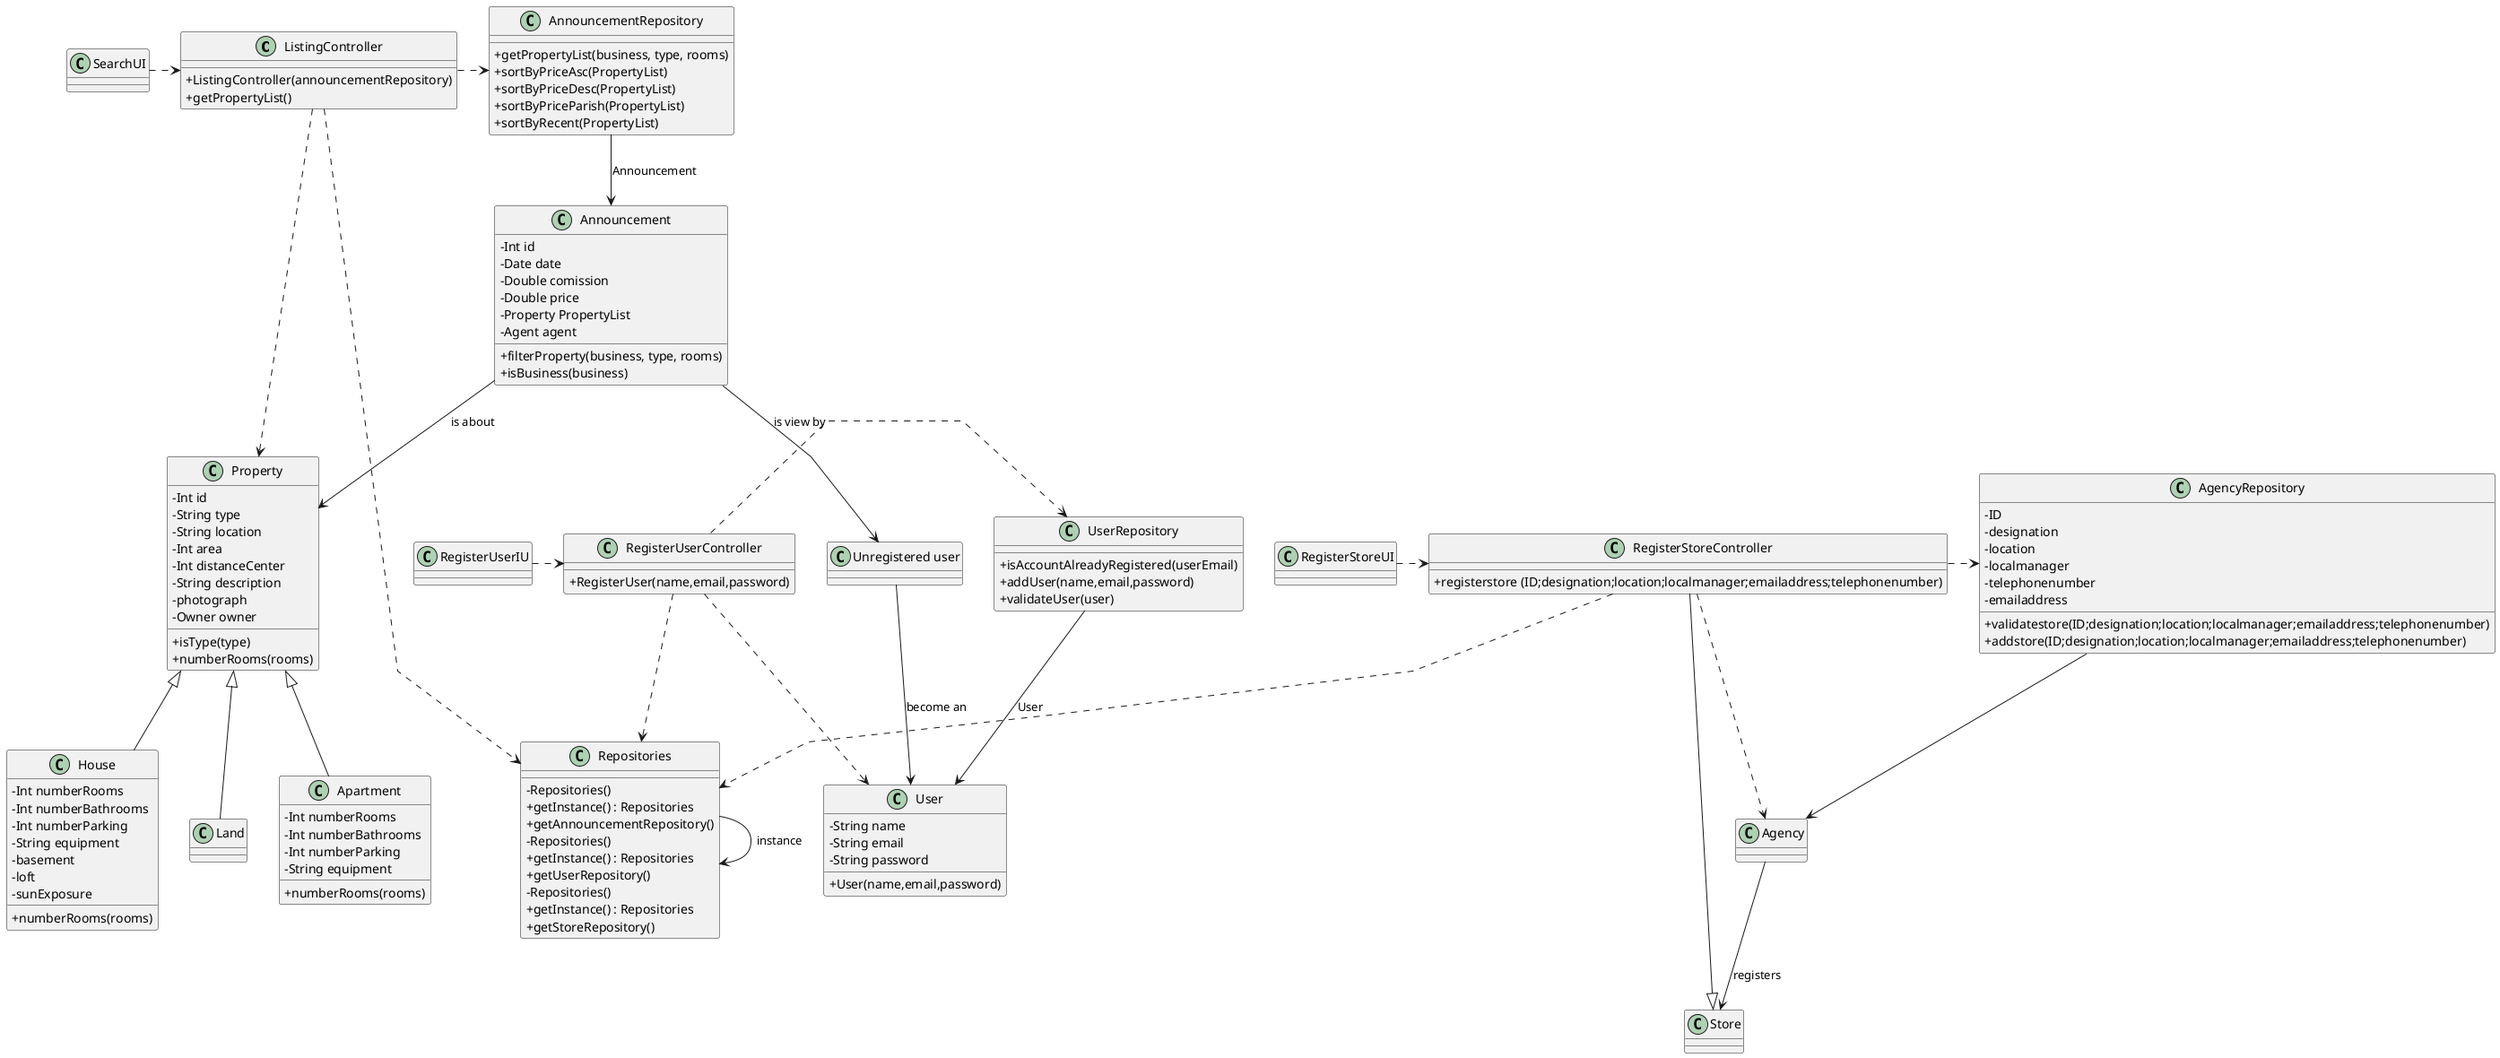 @startuml
'skinparam monochrome true
skinparam packageStyle rectangle
skinparam shadowing false
skinparam linetype polyline
'skinparam linetype orto

skinparam classAttributeIconSize 0

'left to right direction

class "ListingController" as Listctrl{


    +ListingController(announcementRepository)
    + getPropertyList()



}

class AnnouncementRepository {
    + getPropertyList(business, type, rooms)
    + sortByPriceAsc(PropertyList)
    + sortByPriceDesc(PropertyList)
    + sortByPriceParish(PropertyList)
    + sortByRecent(PropertyList)
}

class Property {
    -Int id
    -String type
    -String location
    -Int area
    -Int distanceCenter
    -String description
    -photograph
    -Owner owner

    + isType(type)
    +numberRooms(rooms)
}

class Apartment {
    -Int numberRooms
    -Int numberBathrooms
    -Int numberParking
    -String equipment

    + numberRooms(rooms)
}


class House {
    -Int numberRooms
    -Int numberBathrooms
    -Int numberParking
    -String equipment
    -basement
    -loft
    -sunExposure

    + numberRooms(rooms)
}


class Land {

}

class Announcement {
    -Int id
    -Date date
    -Double comission
    -Double price
    -Property PropertyList
    -Agent agent
    + filterProperty(business, type, rooms)
    +isBusiness(business)
}

class SearchUI {
}

class Repositories {
    - Repositories()
    + getInstance() : Repositories
    + getAnnouncementRepository()
}

class "Unregistered user" as UU {


}


class "RegisterUserController" as Userctrl{
    +RegisterUser(name,email,password)



}

class UserRepository {
    +isAccountAlreadyRegistered(userEmail)
    +addUser(name,email,password)
    +validateUser(user)
}




class User {
    -String name
    -String email
    -String password

    +User(name,email,password)

}

class RegisterUserIU {
}

class Repositories {
    - Repositories()
    + getInstance() : Repositories
    + getUserRepository()
}



class RegisterStoreUI

class RegisterStoreController{
+registerstore (ID;designation;location;localmanager;emailaddress;telephonenumber)
}

class Repositories {
    - Repositories()
    + getInstance() : Repositories
    + getStoreRepository()
}

class Agency{
}
class AgencyRepository{
    -ID
    -designation
    -location
    -localmanager
    -telephonenumber
    -emailaddress

    +validatestore(ID;designation;location;localmanager;emailaddress;telephonenumber)
    +addstore(ID;designation;location;localmanager;emailaddress;telephonenumber)
    }


RegisterStoreController -|> Store

RegisterStoreUI .> RegisterStoreController

RegisterStoreController .> AgencyRepository
RegisterStoreController .-> Repositories
RegisterStoreController .-> Agency


AgencyRepository --> Agency

Agency --> Store  : registers



RegisterUserIU .> Userctrl

Userctrl .> UserRepository
Userctrl .-> Repositories
Userctrl .-> User


Repositories -> Repositories : instance

UserRepository --> User : User

UU --> User  : become an



SearchUI .> Listctrl

Listctrl .> AnnouncementRepository
Listctrl .-> Repositories
Listctrl .-> Property

class Apartment extends Property
class House extends Property
class Land extends Property



AnnouncementRepository --> Announcement : Announcement
Announcement --> Property : is about

Announcement --> UU : is view by

@enduml